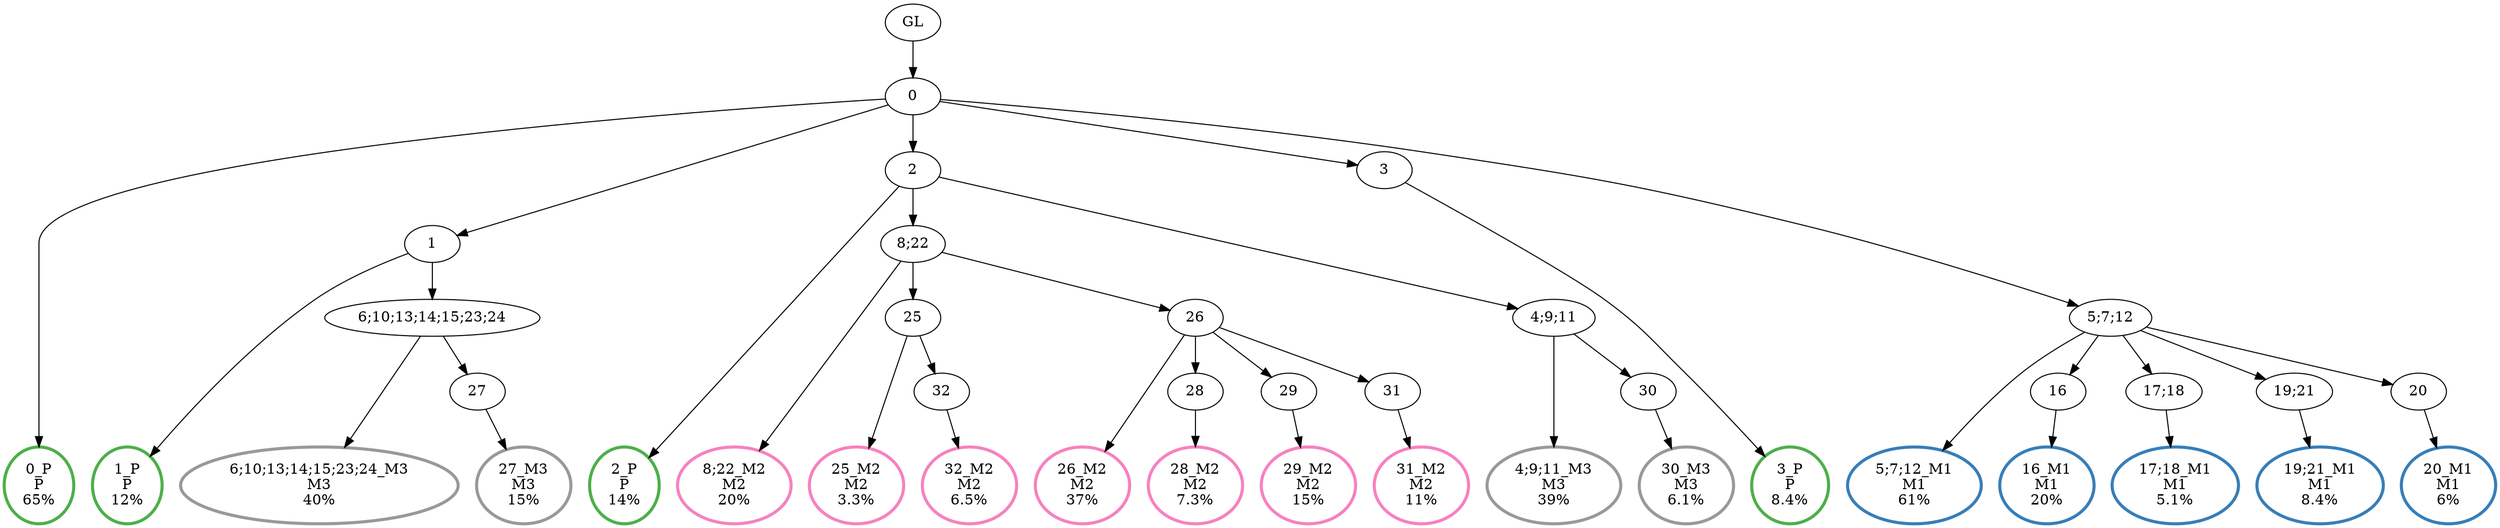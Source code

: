 digraph T {
	{
		rank=same
		38 [penwidth=3,colorscheme=set19,color=3,label="0_P\nP\n65%"]
		36 [penwidth=3,colorscheme=set19,color=3,label="1_P\nP\n12%"]
		34 [penwidth=3,colorscheme=set19,color=3,label="2_P\nP\n14%"]
		32 [penwidth=3,colorscheme=set19,color=3,label="3_P\nP\n8.4%"]
		30 [penwidth=3,colorscheme=set19,color=2,label="5;7;12_M1\nM1\n61%"]
		28 [penwidth=3,colorscheme=set19,color=2,label="16_M1\nM1\n20%"]
		26 [penwidth=3,colorscheme=set19,color=2,label="17;18_M1\nM1\n5.1%"]
		24 [penwidth=3,colorscheme=set19,color=2,label="19;21_M1\nM1\n8.4%"]
		22 [penwidth=3,colorscheme=set19,color=2,label="20_M1\nM1\n6%"]
		20 [penwidth=3,colorscheme=set19,color=8,label="8;22_M2\nM2\n20%"]
		18 [penwidth=3,colorscheme=set19,color=8,label="25_M2\nM2\n3.3%"]
		16 [penwidth=3,colorscheme=set19,color=8,label="32_M2\nM2\n6.5%"]
		14 [penwidth=3,colorscheme=set19,color=8,label="26_M2\nM2\n37%"]
		12 [penwidth=3,colorscheme=set19,color=8,label="28_M2\nM2\n7.3%"]
		10 [penwidth=3,colorscheme=set19,color=8,label="29_M2\nM2\n15%"]
		8 [penwidth=3,colorscheme=set19,color=8,label="31_M2\nM2\n11%"]
		6 [penwidth=3,colorscheme=set19,color=9,label="6;10;13;14;15;23;24_M3\nM3\n40%"]
		4 [penwidth=3,colorscheme=set19,color=9,label="27_M3\nM3\n15%"]
		2 [penwidth=3,colorscheme=set19,color=9,label="4;9;11_M3\nM3\n39%"]
		0 [penwidth=3,colorscheme=set19,color=9,label="30_M3\nM3\n6.1%"]
	}
	40 [label="GL"]
	39 [label="0"]
	37 [label="1"]
	35 [label="2"]
	33 [label="3"]
	31 [label="5;7;12"]
	29 [label="16"]
	27 [label="17;18"]
	25 [label="19;21"]
	23 [label="20"]
	21 [label="8;22"]
	19 [label="25"]
	17 [label="32"]
	15 [label="26"]
	13 [label="28"]
	11 [label="29"]
	9 [label="31"]
	7 [label="6;10;13;14;15;23;24"]
	5 [label="27"]
	3 [label="4;9;11"]
	1 [label="30"]
	40 -> 39
	39 -> 38
	39 -> 37
	39 -> 35
	39 -> 33
	39 -> 31
	37 -> 36
	37 -> 7
	35 -> 34
	35 -> 21
	35 -> 3
	33 -> 32
	31 -> 30
	31 -> 29
	31 -> 27
	31 -> 25
	31 -> 23
	29 -> 28
	27 -> 26
	25 -> 24
	23 -> 22
	21 -> 20
	21 -> 19
	21 -> 15
	19 -> 18
	19 -> 17
	17 -> 16
	15 -> 14
	15 -> 13
	15 -> 11
	15 -> 9
	13 -> 12
	11 -> 10
	9 -> 8
	7 -> 6
	7 -> 5
	5 -> 4
	3 -> 2
	3 -> 1
	1 -> 0
}

